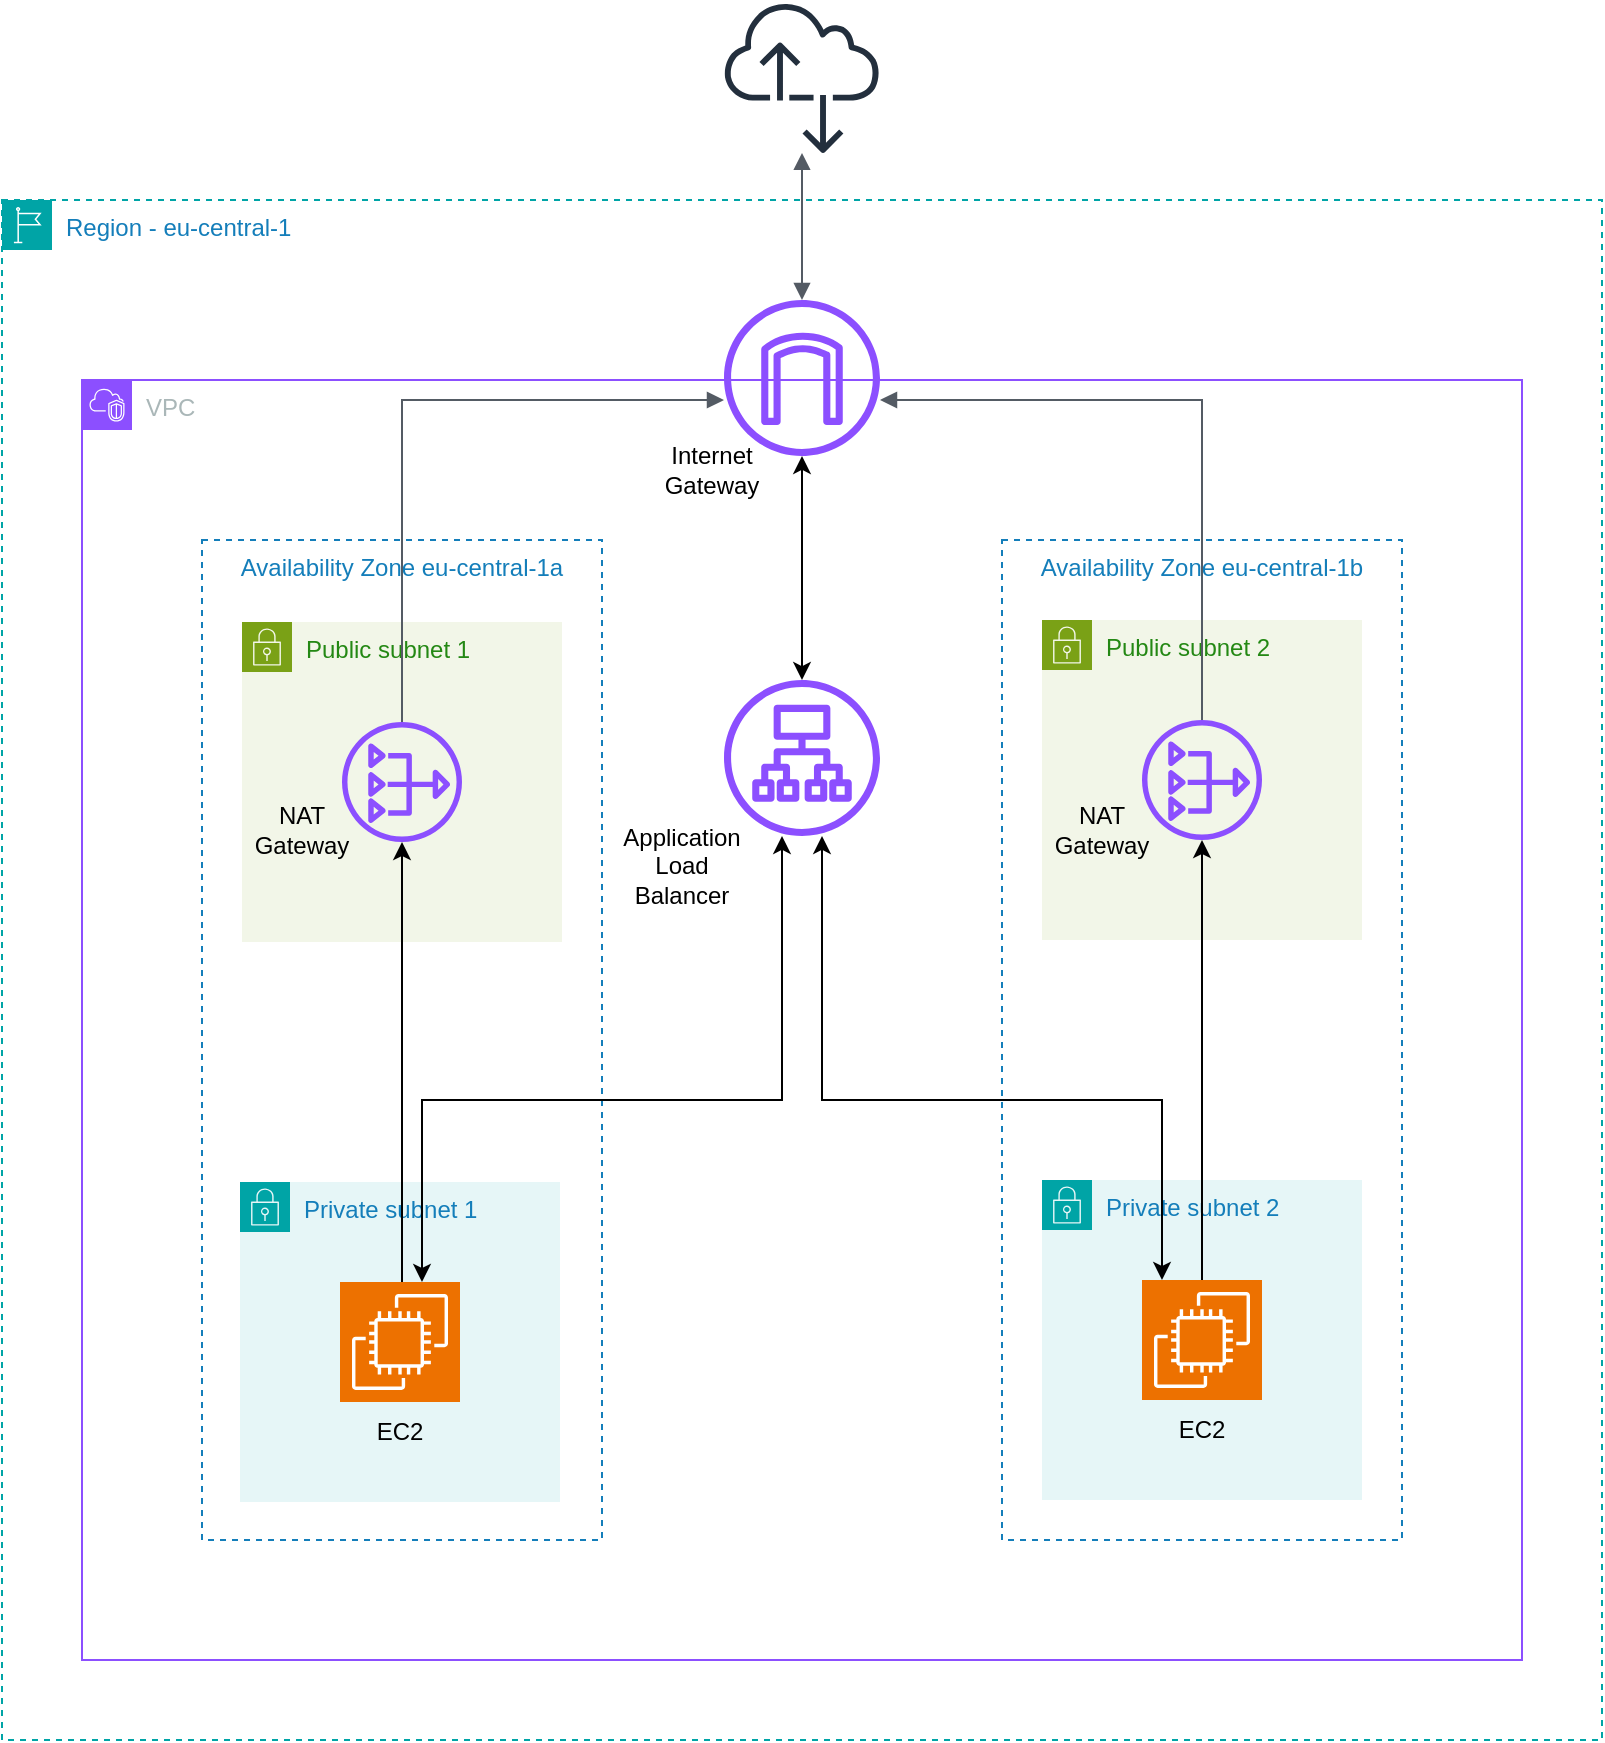 <mxfile version="24.7.7">
  <diagram name="Page-1" id="bJFeGKUHQEYtcCeYnfYT">
    <mxGraphModel dx="877" dy="588" grid="1" gridSize="10" guides="1" tooltips="1" connect="1" arrows="1" fold="1" page="1" pageScale="1" pageWidth="850" pageHeight="1100" math="0" shadow="0">
      <root>
        <mxCell id="0" />
        <mxCell id="1" parent="0" />
        <mxCell id="Hz8VNVOdCgkLCpa24J2F-1" value="Region - eu-central-1" style="points=[[0,0],[0.25,0],[0.5,0],[0.75,0],[1,0],[1,0.25],[1,0.5],[1,0.75],[1,1],[0.75,1],[0.5,1],[0.25,1],[0,1],[0,0.75],[0,0.5],[0,0.25]];outlineConnect=0;gradientColor=none;html=1;whiteSpace=wrap;fontSize=12;fontStyle=0;container=1;pointerEvents=0;collapsible=0;recursiveResize=0;shape=mxgraph.aws4.group;grIcon=mxgraph.aws4.group_region;strokeColor=#00A4A6;fillColor=none;verticalAlign=top;align=left;spacingLeft=30;fontColor=#147EBA;dashed=1;" vertex="1" parent="1">
          <mxGeometry x="40" y="110" width="800" height="770" as="geometry" />
        </mxCell>
        <mxCell id="Hz8VNVOdCgkLCpa24J2F-16" value="" style="sketch=0;outlineConnect=0;fontColor=#232F3E;gradientColor=none;fillColor=#8C4FFF;strokeColor=none;dashed=0;verticalLabelPosition=bottom;verticalAlign=top;align=center;html=1;fontSize=12;fontStyle=0;aspect=fixed;pointerEvents=1;shape=mxgraph.aws4.internet_gateway;" vertex="1" parent="Hz8VNVOdCgkLCpa24J2F-1">
          <mxGeometry x="361" y="50" width="78" height="78" as="geometry" />
        </mxCell>
        <mxCell id="Hz8VNVOdCgkLCpa24J2F-2" value="VPC" style="points=[[0,0],[0.25,0],[0.5,0],[0.75,0],[1,0],[1,0.25],[1,0.5],[1,0.75],[1,1],[0.75,1],[0.5,1],[0.25,1],[0,1],[0,0.75],[0,0.5],[0,0.25]];outlineConnect=0;gradientColor=none;html=1;whiteSpace=wrap;fontSize=12;fontStyle=0;container=1;pointerEvents=0;collapsible=0;recursiveResize=0;shape=mxgraph.aws4.group;grIcon=mxgraph.aws4.group_vpc2;strokeColor=#8C4FFF;fillColor=none;verticalAlign=top;align=left;spacingLeft=30;fontColor=#AAB7B8;dashed=0;" vertex="1" parent="1">
          <mxGeometry x="80" y="200" width="720" height="640" as="geometry" />
        </mxCell>
        <mxCell id="Hz8VNVOdCgkLCpa24J2F-13" value="Availability Zone eu-central-1a" style="fillColor=none;strokeColor=#147EBA;dashed=1;verticalAlign=top;fontStyle=0;fontColor=#147EBA;whiteSpace=wrap;html=1;" vertex="1" parent="Hz8VNVOdCgkLCpa24J2F-2">
          <mxGeometry x="60" y="80" width="200" height="500" as="geometry" />
        </mxCell>
        <mxCell id="Hz8VNVOdCgkLCpa24J2F-14" value="Availability Zone eu-central-1b" style="fillColor=none;strokeColor=#147EBA;dashed=1;verticalAlign=top;fontStyle=0;fontColor=#147EBA;whiteSpace=wrap;html=1;" vertex="1" parent="Hz8VNVOdCgkLCpa24J2F-2">
          <mxGeometry x="460" y="80" width="200" height="500" as="geometry" />
        </mxCell>
        <mxCell id="Hz8VNVOdCgkLCpa24J2F-3" value="Public subnet 1" style="points=[[0,0],[0.25,0],[0.5,0],[0.75,0],[1,0],[1,0.25],[1,0.5],[1,0.75],[1,1],[0.75,1],[0.5,1],[0.25,1],[0,1],[0,0.75],[0,0.5],[0,0.25]];outlineConnect=0;gradientColor=none;html=1;whiteSpace=wrap;fontSize=12;fontStyle=0;container=1;pointerEvents=0;collapsible=0;recursiveResize=0;shape=mxgraph.aws4.group;grIcon=mxgraph.aws4.group_security_group;grStroke=0;strokeColor=#7AA116;fillColor=#F2F6E8;verticalAlign=top;align=left;spacingLeft=30;fontColor=#248814;dashed=0;" vertex="1" parent="Hz8VNVOdCgkLCpa24J2F-2">
          <mxGeometry x="80" y="121" width="160" height="160" as="geometry" />
        </mxCell>
        <mxCell id="Hz8VNVOdCgkLCpa24J2F-15" value="" style="sketch=0;outlineConnect=0;fontColor=#232F3E;gradientColor=none;fillColor=#8C4FFF;strokeColor=none;dashed=0;verticalLabelPosition=bottom;verticalAlign=top;align=center;html=1;fontSize=12;fontStyle=0;aspect=fixed;pointerEvents=1;shape=mxgraph.aws4.nat_gateway;" vertex="1" parent="Hz8VNVOdCgkLCpa24J2F-3">
          <mxGeometry x="50" y="50" width="60" height="60" as="geometry" />
        </mxCell>
        <mxCell id="Hz8VNVOdCgkLCpa24J2F-4" value="Public subnet 2" style="points=[[0,0],[0.25,0],[0.5,0],[0.75,0],[1,0],[1,0.25],[1,0.5],[1,0.75],[1,1],[0.75,1],[0.5,1],[0.25,1],[0,1],[0,0.75],[0,0.5],[0,0.25]];outlineConnect=0;gradientColor=none;html=1;whiteSpace=wrap;fontSize=12;fontStyle=0;container=1;pointerEvents=0;collapsible=0;recursiveResize=0;shape=mxgraph.aws4.group;grIcon=mxgraph.aws4.group_security_group;grStroke=0;strokeColor=#7AA116;fillColor=#F2F6E8;verticalAlign=top;align=left;spacingLeft=30;fontColor=#248814;dashed=0;" vertex="1" parent="Hz8VNVOdCgkLCpa24J2F-2">
          <mxGeometry x="480" y="120" width="160" height="160" as="geometry" />
        </mxCell>
        <mxCell id="Hz8VNVOdCgkLCpa24J2F-30" value="NAT Gateway" style="text;strokeColor=none;align=center;fillColor=none;html=1;verticalAlign=middle;whiteSpace=wrap;rounded=0;" vertex="1" parent="Hz8VNVOdCgkLCpa24J2F-4">
          <mxGeometry y="90" width="60" height="30" as="geometry" />
        </mxCell>
        <mxCell id="Hz8VNVOdCgkLCpa24J2F-5" value="Private subnet 1" style="points=[[0,0],[0.25,0],[0.5,0],[0.75,0],[1,0],[1,0.25],[1,0.5],[1,0.75],[1,1],[0.75,1],[0.5,1],[0.25,1],[0,1],[0,0.75],[0,0.5],[0,0.25]];outlineConnect=0;gradientColor=none;html=1;whiteSpace=wrap;fontSize=12;fontStyle=0;container=1;pointerEvents=0;collapsible=0;recursiveResize=0;shape=mxgraph.aws4.group;grIcon=mxgraph.aws4.group_security_group;grStroke=0;strokeColor=#00A4A6;fillColor=#E6F6F7;verticalAlign=top;align=left;spacingLeft=30;fontColor=#147EBA;dashed=0;" vertex="1" parent="Hz8VNVOdCgkLCpa24J2F-2">
          <mxGeometry x="79" y="401" width="160" height="160" as="geometry" />
        </mxCell>
        <mxCell id="Hz8VNVOdCgkLCpa24J2F-12" value="" style="sketch=0;points=[[0,0,0],[0.25,0,0],[0.5,0,0],[0.75,0,0],[1,0,0],[0,1,0],[0.25,1,0],[0.5,1,0],[0.75,1,0],[1,1,0],[0,0.25,0],[0,0.5,0],[0,0.75,0],[1,0.25,0],[1,0.5,0],[1,0.75,0]];outlineConnect=0;fontColor=#232F3E;fillColor=#ED7100;strokeColor=#ffffff;dashed=0;verticalLabelPosition=bottom;verticalAlign=top;align=center;html=1;fontSize=12;fontStyle=0;aspect=fixed;shape=mxgraph.aws4.resourceIcon;resIcon=mxgraph.aws4.ec2;" vertex="1" parent="Hz8VNVOdCgkLCpa24J2F-5">
          <mxGeometry x="50" y="50" width="60" height="60" as="geometry" />
        </mxCell>
        <mxCell id="Hz8VNVOdCgkLCpa24J2F-35" value="EC2" style="text;strokeColor=none;align=center;fillColor=none;html=1;verticalAlign=middle;whiteSpace=wrap;rounded=0;" vertex="1" parent="Hz8VNVOdCgkLCpa24J2F-5">
          <mxGeometry x="50" y="110" width="60" height="30" as="geometry" />
        </mxCell>
        <mxCell id="Hz8VNVOdCgkLCpa24J2F-6" value="Private subnet 2" style="points=[[0,0],[0.25,0],[0.5,0],[0.75,0],[1,0],[1,0.25],[1,0.5],[1,0.75],[1,1],[0.75,1],[0.5,1],[0.25,1],[0,1],[0,0.75],[0,0.5],[0,0.25]];outlineConnect=0;gradientColor=none;html=1;whiteSpace=wrap;fontSize=12;fontStyle=0;container=1;pointerEvents=0;collapsible=0;recursiveResize=0;shape=mxgraph.aws4.group;grIcon=mxgraph.aws4.group_security_group;grStroke=0;strokeColor=#00A4A6;fillColor=#E6F6F7;verticalAlign=top;align=left;spacingLeft=30;fontColor=#147EBA;dashed=0;" vertex="1" parent="Hz8VNVOdCgkLCpa24J2F-2">
          <mxGeometry x="480" y="400" width="160" height="160" as="geometry" />
        </mxCell>
        <mxCell id="Hz8VNVOdCgkLCpa24J2F-11" value="" style="sketch=0;points=[[0,0,0],[0.25,0,0],[0.5,0,0],[0.75,0,0],[1,0,0],[0,1,0],[0.25,1,0],[0.5,1,0],[0.75,1,0],[1,1,0],[0,0.25,0],[0,0.5,0],[0,0.75,0],[1,0.25,0],[1,0.5,0],[1,0.75,0]];outlineConnect=0;fontColor=#232F3E;fillColor=#ED7100;strokeColor=#ffffff;dashed=0;verticalLabelPosition=bottom;verticalAlign=top;align=center;html=1;fontSize=12;fontStyle=0;aspect=fixed;shape=mxgraph.aws4.resourceIcon;resIcon=mxgraph.aws4.ec2;" vertex="1" parent="Hz8VNVOdCgkLCpa24J2F-6">
          <mxGeometry x="50" y="50" width="60" height="60" as="geometry" />
        </mxCell>
        <mxCell id="Hz8VNVOdCgkLCpa24J2F-36" value="EC2" style="text;strokeColor=none;align=center;fillColor=none;html=1;verticalAlign=middle;whiteSpace=wrap;rounded=0;" vertex="1" parent="Hz8VNVOdCgkLCpa24J2F-6">
          <mxGeometry x="50" y="110" width="60" height="30" as="geometry" />
        </mxCell>
        <mxCell id="Hz8VNVOdCgkLCpa24J2F-23" value="" style="edgeStyle=orthogonalEdgeStyle;rounded=0;orthogonalLoop=1;jettySize=auto;html=1;startArrow=classic;startFill=1;" edge="1" parent="Hz8VNVOdCgkLCpa24J2F-2" source="Hz8VNVOdCgkLCpa24J2F-17" target="Hz8VNVOdCgkLCpa24J2F-12">
          <mxGeometry relative="1" as="geometry">
            <mxPoint x="360" y="308.001" as="targetPoint" />
            <Array as="points">
              <mxPoint x="350" y="360" />
              <mxPoint x="170" y="360" />
            </Array>
          </mxGeometry>
        </mxCell>
        <mxCell id="Hz8VNVOdCgkLCpa24J2F-17" value="" style="sketch=0;outlineConnect=0;fontColor=#232F3E;gradientColor=none;fillColor=#8C4FFF;strokeColor=none;dashed=0;verticalLabelPosition=bottom;verticalAlign=top;align=center;html=1;fontSize=12;fontStyle=0;aspect=fixed;pointerEvents=1;shape=mxgraph.aws4.application_load_balancer;" vertex="1" parent="Hz8VNVOdCgkLCpa24J2F-2">
          <mxGeometry x="321" y="150" width="78" height="78" as="geometry" />
        </mxCell>
        <mxCell id="Hz8VNVOdCgkLCpa24J2F-18" value="" style="sketch=0;outlineConnect=0;fontColor=#232F3E;gradientColor=none;fillColor=#8C4FFF;strokeColor=none;dashed=0;verticalLabelPosition=bottom;verticalAlign=top;align=center;html=1;fontSize=12;fontStyle=0;aspect=fixed;pointerEvents=1;shape=mxgraph.aws4.nat_gateway;" vertex="1" parent="Hz8VNVOdCgkLCpa24J2F-2">
          <mxGeometry x="530" y="170" width="60" height="60" as="geometry" />
        </mxCell>
        <mxCell id="Hz8VNVOdCgkLCpa24J2F-24" value="" style="edgeStyle=orthogonalEdgeStyle;rounded=0;orthogonalLoop=1;jettySize=auto;html=1;startArrow=classic;startFill=1;" edge="1" parent="Hz8VNVOdCgkLCpa24J2F-2" source="Hz8VNVOdCgkLCpa24J2F-17" target="Hz8VNVOdCgkLCpa24J2F-11">
          <mxGeometry relative="1" as="geometry">
            <mxPoint x="450.5" y="233" as="sourcePoint" />
            <mxPoint x="269.5" y="447" as="targetPoint" />
            <Array as="points">
              <mxPoint x="370" y="360" />
              <mxPoint x="540" y="360" />
            </Array>
          </mxGeometry>
        </mxCell>
        <mxCell id="Hz8VNVOdCgkLCpa24J2F-25" value="Application Load Balancer" style="text;strokeColor=none;align=center;fillColor=none;html=1;verticalAlign=middle;whiteSpace=wrap;rounded=0;" vertex="1" parent="Hz8VNVOdCgkLCpa24J2F-2">
          <mxGeometry x="270" y="228" width="60" height="30" as="geometry" />
        </mxCell>
        <mxCell id="Hz8VNVOdCgkLCpa24J2F-26" value="NAT Gateway" style="text;strokeColor=none;align=center;fillColor=none;html=1;verticalAlign=middle;whiteSpace=wrap;rounded=0;" vertex="1" parent="Hz8VNVOdCgkLCpa24J2F-2">
          <mxGeometry x="80" y="210" width="60" height="30" as="geometry" />
        </mxCell>
        <mxCell id="Hz8VNVOdCgkLCpa24J2F-28" value="" style="edgeStyle=orthogonalEdgeStyle;rounded=0;orthogonalLoop=1;jettySize=auto;html=1;" edge="1" parent="Hz8VNVOdCgkLCpa24J2F-2" source="Hz8VNVOdCgkLCpa24J2F-12" target="Hz8VNVOdCgkLCpa24J2F-15">
          <mxGeometry relative="1" as="geometry">
            <mxPoint x="150" y="332" as="targetPoint" />
            <Array as="points">
              <mxPoint x="160" y="390" />
              <mxPoint x="160" y="390" />
            </Array>
          </mxGeometry>
        </mxCell>
        <mxCell id="Hz8VNVOdCgkLCpa24J2F-29" value="" style="edgeStyle=orthogonalEdgeStyle;rounded=0;orthogonalLoop=1;jettySize=auto;html=1;" edge="1" parent="Hz8VNVOdCgkLCpa24J2F-2" source="Hz8VNVOdCgkLCpa24J2F-11" target="Hz8VNVOdCgkLCpa24J2F-18">
          <mxGeometry relative="1" as="geometry">
            <mxPoint x="550" y="390" as="sourcePoint" />
            <mxPoint x="551.25" y="228" as="targetPoint" />
          </mxGeometry>
        </mxCell>
        <mxCell id="Hz8VNVOdCgkLCpa24J2F-34" value="Internet Gateway" style="text;strokeColor=none;align=center;fillColor=none;html=1;verticalAlign=middle;whiteSpace=wrap;rounded=0;" vertex="1" parent="Hz8VNVOdCgkLCpa24J2F-2">
          <mxGeometry x="285" y="30" width="60" height="30" as="geometry" />
        </mxCell>
        <mxCell id="Hz8VNVOdCgkLCpa24J2F-7" value="" style="sketch=0;outlineConnect=0;fontColor=#232F3E;gradientColor=none;fillColor=#232F3D;strokeColor=none;dashed=0;verticalLabelPosition=bottom;verticalAlign=top;align=center;html=1;fontSize=12;fontStyle=0;aspect=fixed;pointerEvents=1;shape=mxgraph.aws4.internet_alt2;" vertex="1" parent="1">
          <mxGeometry x="401" y="10" width="78" height="78" as="geometry" />
        </mxCell>
        <mxCell id="Hz8VNVOdCgkLCpa24J2F-21" value="" style="edgeStyle=orthogonalEdgeStyle;rounded=0;orthogonalLoop=1;jettySize=auto;html=1;startArrow=classic;startFill=1;" edge="1" parent="1" source="Hz8VNVOdCgkLCpa24J2F-16" target="Hz8VNVOdCgkLCpa24J2F-17">
          <mxGeometry relative="1" as="geometry">
            <mxPoint x="440" y="327" as="targetPoint" />
          </mxGeometry>
        </mxCell>
        <mxCell id="Hz8VNVOdCgkLCpa24J2F-31" value="" style="edgeStyle=orthogonalEdgeStyle;html=1;endArrow=none;elbow=vertical;startArrow=block;startFill=1;strokeColor=#545B64;rounded=0;" edge="1" parent="1" source="Hz8VNVOdCgkLCpa24J2F-16" target="Hz8VNVOdCgkLCpa24J2F-15">
          <mxGeometry width="100" relative="1" as="geometry">
            <mxPoint x="280" y="390" as="sourcePoint" />
            <mxPoint x="380" y="390" as="targetPoint" />
            <Array as="points">
              <mxPoint x="240" y="210" />
            </Array>
          </mxGeometry>
        </mxCell>
        <mxCell id="Hz8VNVOdCgkLCpa24J2F-32" value="" style="edgeStyle=orthogonalEdgeStyle;html=1;endArrow=none;elbow=vertical;startArrow=block;startFill=1;strokeColor=#545B64;rounded=0;" edge="1" parent="1" source="Hz8VNVOdCgkLCpa24J2F-16" target="Hz8VNVOdCgkLCpa24J2F-18">
          <mxGeometry width="100" relative="1" as="geometry">
            <mxPoint x="530" y="240" as="sourcePoint" />
            <mxPoint x="630" y="240" as="targetPoint" />
            <Array as="points">
              <mxPoint x="640" y="210" />
            </Array>
          </mxGeometry>
        </mxCell>
        <mxCell id="Hz8VNVOdCgkLCpa24J2F-33" value="" style="edgeStyle=orthogonalEdgeStyle;html=1;endArrow=block;elbow=vertical;startArrow=block;startFill=1;endFill=1;strokeColor=#545B64;rounded=0;" edge="1" parent="1" source="Hz8VNVOdCgkLCpa24J2F-16" target="Hz8VNVOdCgkLCpa24J2F-7">
          <mxGeometry width="100" relative="1" as="geometry">
            <mxPoint x="380" y="390" as="sourcePoint" />
            <mxPoint x="280" y="390" as="targetPoint" />
          </mxGeometry>
        </mxCell>
      </root>
    </mxGraphModel>
  </diagram>
</mxfile>
